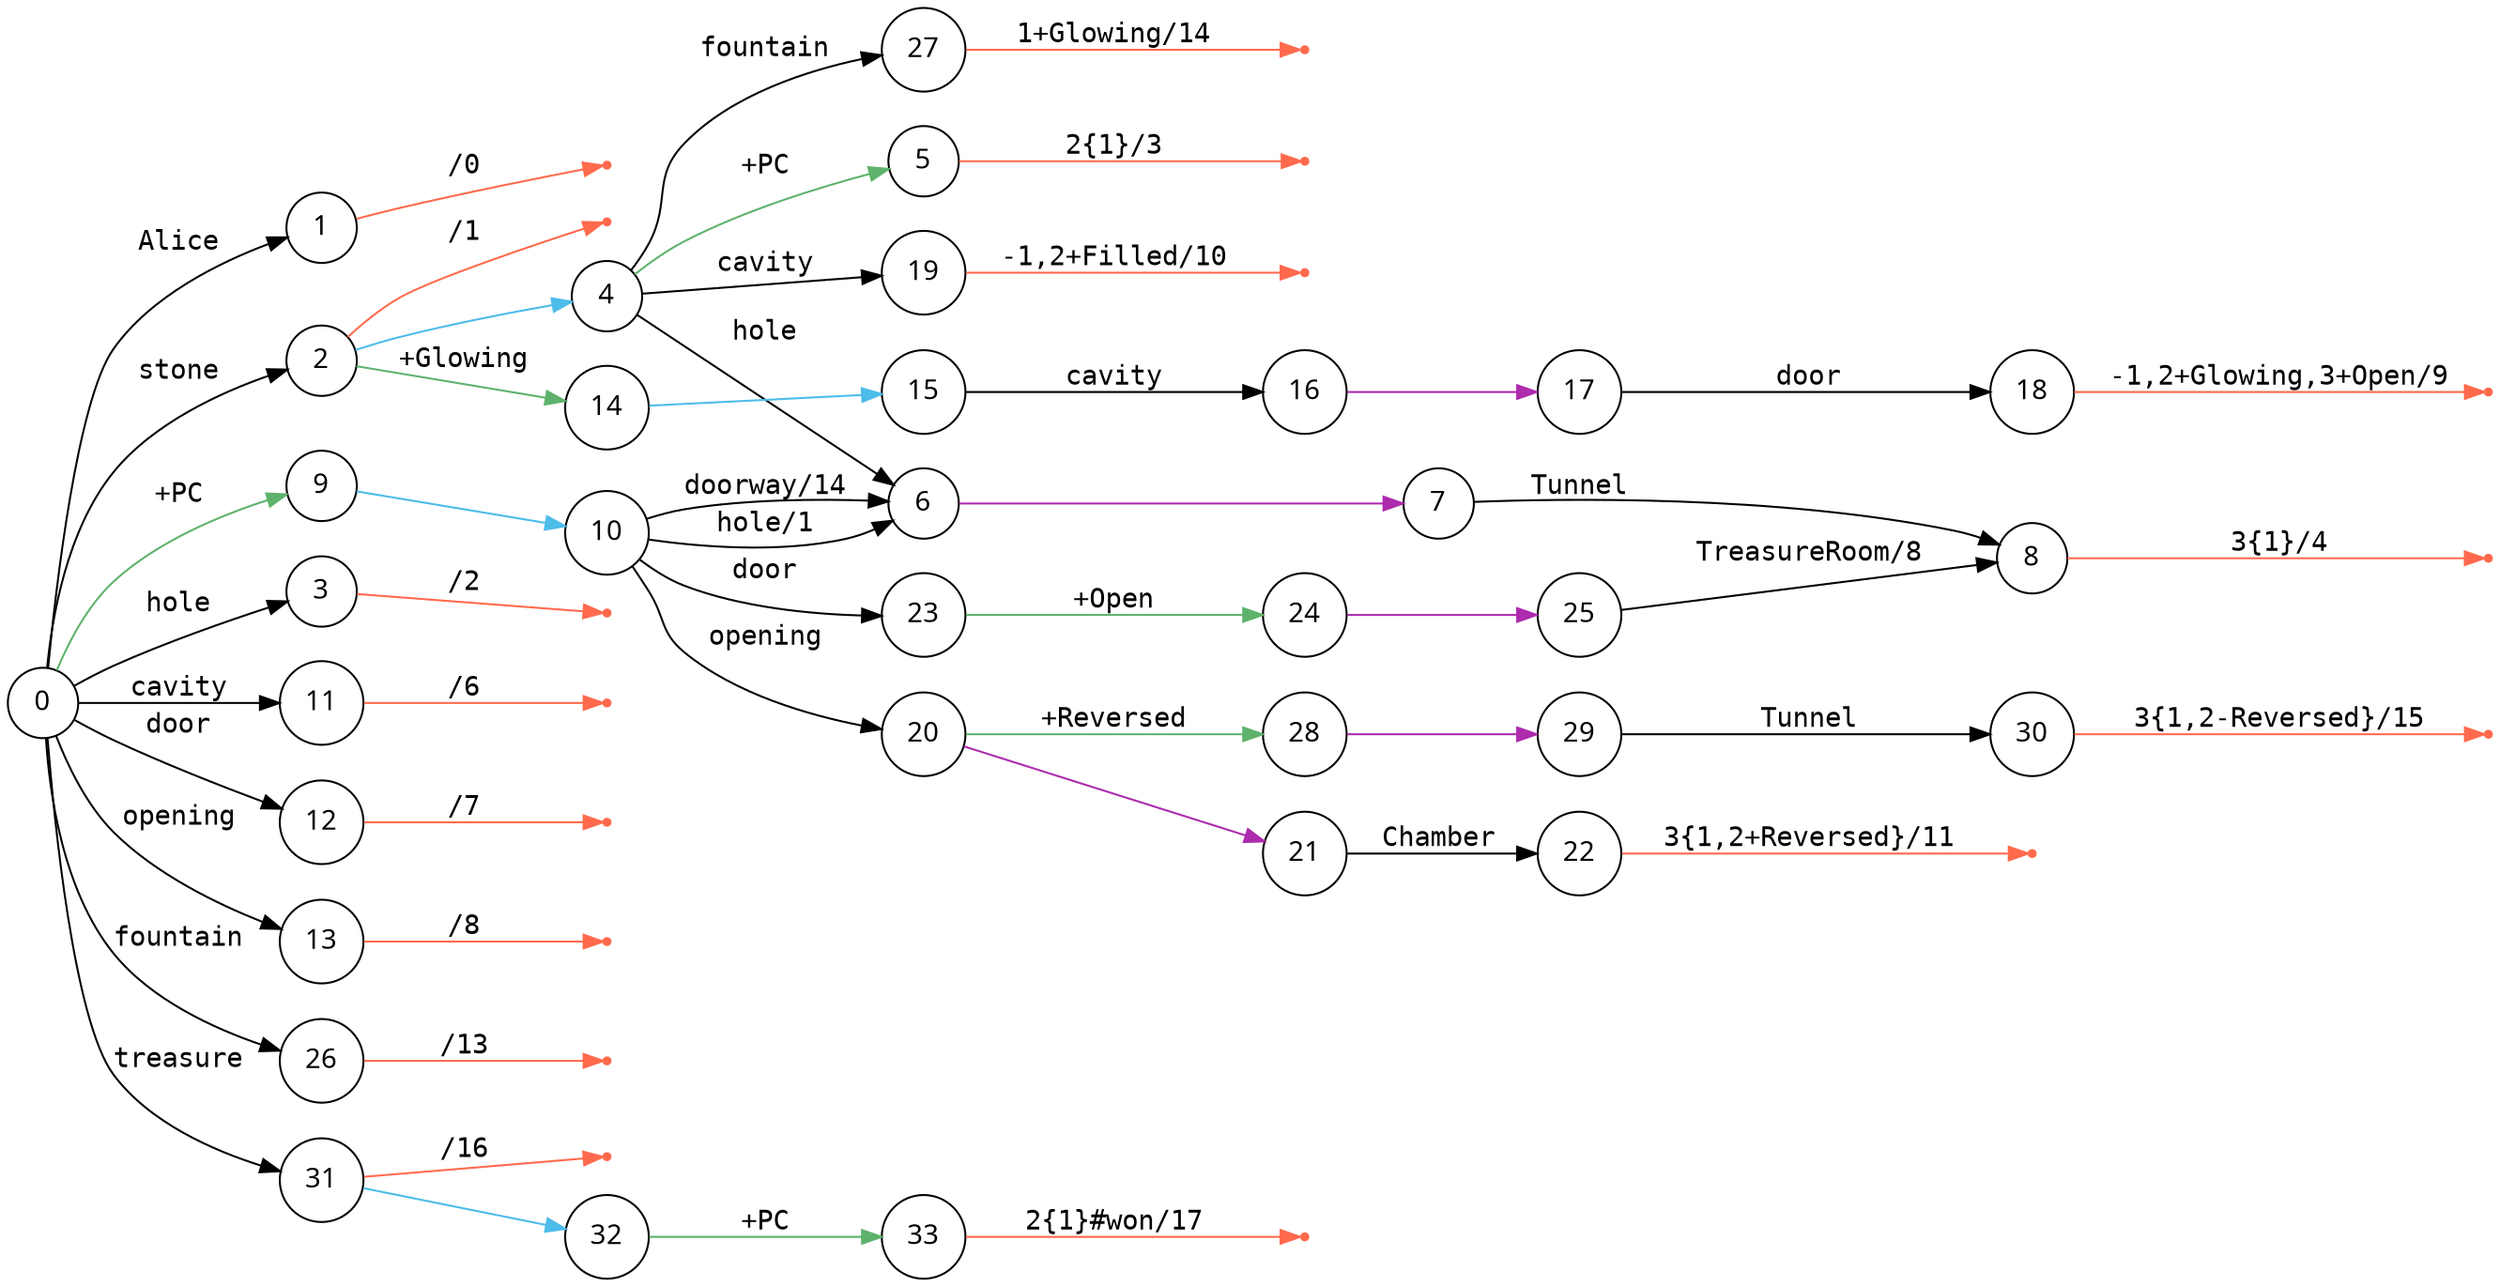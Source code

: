 digraph cave {
  rankdir=LR;

  node [shape=circle, fontname=Avenir];
  edge [fontname=Inconsolata];

  s0 [label="0"];
  s1 [label="1"];
  s0 -> s1 [label="Alice"];
  fs0 [shape=point, color="#ff6a4d"];
  s1 -> fs0 [label="/0", color="#ff6a4d"];

  s2 [label="2"];
  s0 -> s2 [label="stone"];
  fs1 [shape=point, color="#ff6a4d"];
  s2 -> fs1 [label="/1", color="#ff6a4d"];

  s3 [label="3"];
  s0 -> s3 [label="hole"];
  fs2 [shape=point, color="#ff6a4d"];
  s3 -> fs2 [label="/2", color="#ff6a4d"];

  s4 [label="4"];
  s2 -> s4 [color="#4dbce9"];
  s5 [label="5"];
  s4 -> s5 [label="+PC", color="#5eb26b"];
  fs3 [shape=point, color="#ff6a4d"];
  s5 -> fs3 [label="2{1}/3", color="#ff6a4d"];

  s6 [label="6"];
  s4 -> s6 [label="hole"];
  s7 [label="7"];
  s6 -> s7 [color="#ad2bad"];
  s8 [label="8"];
  s7 -> s8 [label="Tunnel"];
  fs4 [shape=point, color="#ff6a4d"];
  s8 -> fs4 [label="3{1}/4", color="#ff6a4d"];

  s9 [label="9"];
  s0 -> s9 [label="+PC", color="#5eb26b"];
  s10 [label="10"];
  s9 -> s10 [color="#4dbce9"];
  s10 -> s6 [label="hole/1"];


  s11 [label="11"];
  s0 -> s11 [label="cavity"];
  fs5 [shape=point, color="#ff6a4d"];
  s11 -> fs5 [label="/6", color="#ff6a4d"];

  s12 [label="12"];
  s0 -> s12 [label="door"];
  fs6 [shape=point, color="#ff6a4d"];
  s12 -> fs6 [label="/7", color="#ff6a4d"];

  s13 [label="13"];
  s0 -> s13 [label="opening"];
  fs7 [shape=point, color="#ff6a4d"];
  s13 -> fs7 [label="/8", color="#ff6a4d"];

  s14 [label="14"];
  s2 -> s14 [label="+Glowing", color="#5eb26b"];
  s15 [label="15"];
  s14 -> s15 [color="#4dbce9"];
  s16 [label="16"];
  s15 -> s16 [label="cavity"];
  s17 [label="17"];
  s16 -> s17 [color="#ad2bad"];
  s18 [label="18"];
  s17 -> s18 [label="door"];
  fs8 [shape=point, color="#ff6a4d"];
  s18 -> fs8 [label="-1,2+Glowing,3+Open/9", color="#ff6a4d"];

  s19 [label="19"];
  s4 -> s19 [label="cavity"];
  fs9 [shape=point, color="#ff6a4d"];
  s19 -> fs9 [label="-1,2+Filled/10", color="#ff6a4d"];

  s20 [label="20"];
  s10 -> s20 [label="opening"];
  s21 [label="21"];
  s20 -> s21 [color="#ad2bad"];
  s22 [label="22"];
  s21 -> s22 [label="Chamber"];
  fs10 [shape=point, color="#ff6a4d"];
  s22 -> fs10 [label="3{1,2+Reversed}/11", color="#ff6a4d"];

  s23 [label="23"];
  s10 -> s23 [label="door"];
  s24 [label="24"];
  s23 -> s24 [label="+Open", color="#5eb26b"];
  s25 [label="25"];
  s24 -> s25 [color="#ad2bad"];
  s25 -> s8 [label="TreasureRoom/8"];

  s26 [label="26"];
  s0 -> s26 [label="fountain"];
  fs11 [shape=point, color="#ff6a4d"];
  s26 -> fs11 [label="/13", color="#ff6a4d"];

  s27 [label="27"];
  s4 -> s27 [label="fountain"];
  fs12 [shape=point, color="#ff6a4d"];
  s27 -> fs12 [label="1+Glowing/14", color="#ff6a4d"];

  s28 [label="28"];
  s20 -> s28 [label="+Reversed", color="#5eb26b"];
  s29 [label="29"];
  s28 -> s29 [color="#ad2bad"];
  s30 [label="30"];
  s29 -> s30 [label="Tunnel"];
  fs13 [shape=point, color="#ff6a4d"];
  s30 -> fs13 [label="3{1,2-Reversed}/15", color="#ff6a4d"];


  s31 [label="31"];
  s0 -> s31 [label="treasure"];
  fs14 [shape=point, color="#ff6a4d"];
  s31 -> fs14 [label="/16", color="#ff6a4d"];

  s32 [label="32"];
  s31 -> s32 [color="#4dbce9"];
  s33 [label="33"]
  s32 -> s33 [label="+PC", color="#5eb26b"];
  fs15 [shape=point, color="#ff6a4d"];
  s33 -> fs15 [label="2{1}#won/17", color="#ff6a4d"];

  s10 -> s6 [label="doorway/14"];
}
